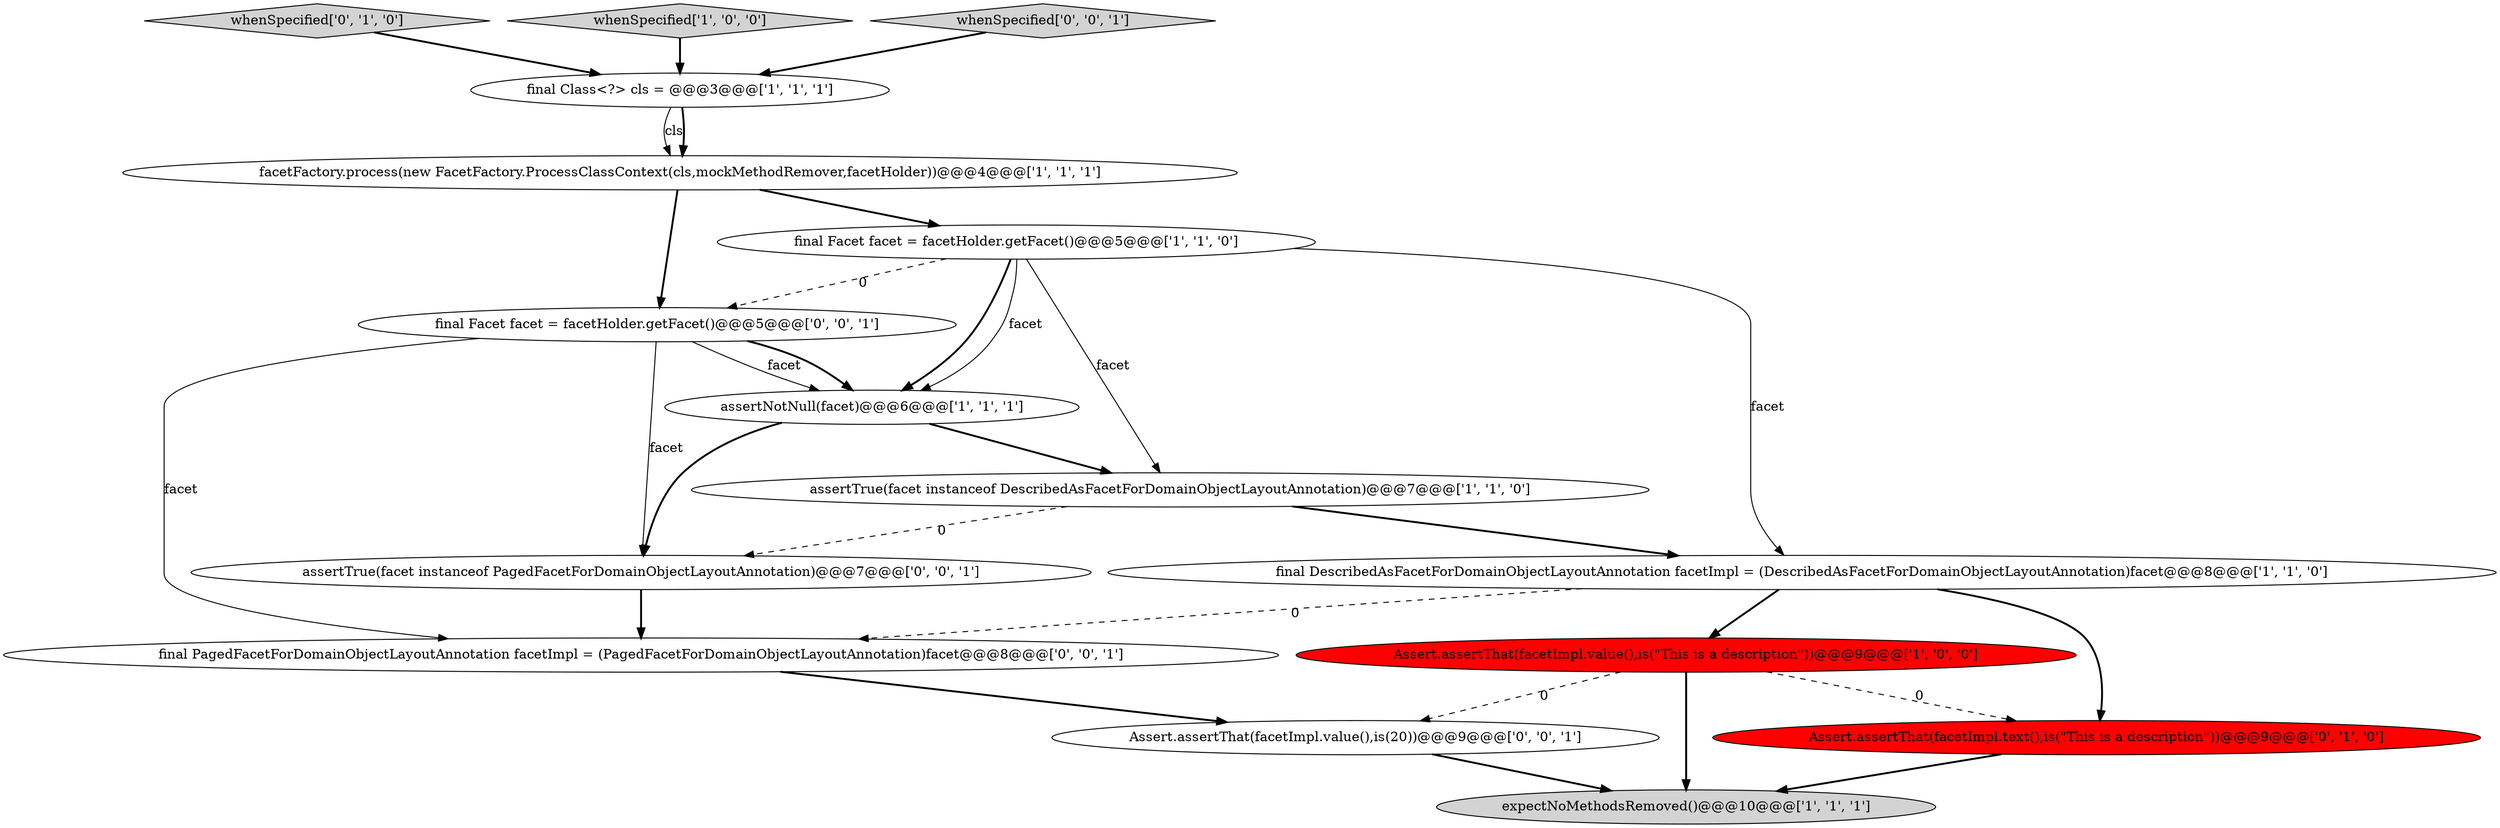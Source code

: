 digraph {
9 [style = filled, label = "whenSpecified['0', '1', '0']", fillcolor = lightgray, shape = diamond image = "AAA0AAABBB2BBB"];
10 [style = filled, label = "Assert.assertThat(facetImpl.text(),is(\"This is a description\"))@@@9@@@['0', '1', '0']", fillcolor = red, shape = ellipse image = "AAA1AAABBB2BBB"];
13 [style = filled, label = "final Facet facet = facetHolder.getFacet()@@@5@@@['0', '0', '1']", fillcolor = white, shape = ellipse image = "AAA0AAABBB3BBB"];
2 [style = filled, label = "assertNotNull(facet)@@@6@@@['1', '1', '1']", fillcolor = white, shape = ellipse image = "AAA0AAABBB1BBB"];
12 [style = filled, label = "final PagedFacetForDomainObjectLayoutAnnotation facetImpl = (PagedFacetForDomainObjectLayoutAnnotation)facet@@@8@@@['0', '0', '1']", fillcolor = white, shape = ellipse image = "AAA0AAABBB3BBB"];
15 [style = filled, label = "assertTrue(facet instanceof PagedFacetForDomainObjectLayoutAnnotation)@@@7@@@['0', '0', '1']", fillcolor = white, shape = ellipse image = "AAA0AAABBB3BBB"];
7 [style = filled, label = "whenSpecified['1', '0', '0']", fillcolor = lightgray, shape = diamond image = "AAA0AAABBB1BBB"];
14 [style = filled, label = "whenSpecified['0', '0', '1']", fillcolor = lightgray, shape = diamond image = "AAA0AAABBB3BBB"];
3 [style = filled, label = "final Class<?> cls = @@@3@@@['1', '1', '1']", fillcolor = white, shape = ellipse image = "AAA0AAABBB1BBB"];
0 [style = filled, label = "final Facet facet = facetHolder.getFacet()@@@5@@@['1', '1', '0']", fillcolor = white, shape = ellipse image = "AAA0AAABBB1BBB"];
8 [style = filled, label = "final DescribedAsFacetForDomainObjectLayoutAnnotation facetImpl = (DescribedAsFacetForDomainObjectLayoutAnnotation)facet@@@8@@@['1', '1', '0']", fillcolor = white, shape = ellipse image = "AAA0AAABBB1BBB"];
6 [style = filled, label = "expectNoMethodsRemoved()@@@10@@@['1', '1', '1']", fillcolor = lightgray, shape = ellipse image = "AAA0AAABBB1BBB"];
4 [style = filled, label = "facetFactory.process(new FacetFactory.ProcessClassContext(cls,mockMethodRemover,facetHolder))@@@4@@@['1', '1', '1']", fillcolor = white, shape = ellipse image = "AAA0AAABBB1BBB"];
11 [style = filled, label = "Assert.assertThat(facetImpl.value(),is(20))@@@9@@@['0', '0', '1']", fillcolor = white, shape = ellipse image = "AAA0AAABBB3BBB"];
5 [style = filled, label = "assertTrue(facet instanceof DescribedAsFacetForDomainObjectLayoutAnnotation)@@@7@@@['1', '1', '0']", fillcolor = white, shape = ellipse image = "AAA0AAABBB1BBB"];
1 [style = filled, label = "Assert.assertThat(facetImpl.value(),is(\"This is a description\"))@@@9@@@['1', '0', '0']", fillcolor = red, shape = ellipse image = "AAA1AAABBB1BBB"];
3->4 [style = solid, label="cls"];
14->3 [style = bold, label=""];
5->8 [style = bold, label=""];
8->10 [style = bold, label=""];
0->8 [style = solid, label="facet"];
11->6 [style = bold, label=""];
4->13 [style = bold, label=""];
0->2 [style = bold, label=""];
12->11 [style = bold, label=""];
8->12 [style = dashed, label="0"];
1->10 [style = dashed, label="0"];
3->4 [style = bold, label=""];
10->6 [style = bold, label=""];
7->3 [style = bold, label=""];
4->0 [style = bold, label=""];
8->1 [style = bold, label=""];
13->2 [style = solid, label="facet"];
13->12 [style = solid, label="facet"];
1->6 [style = bold, label=""];
1->11 [style = dashed, label="0"];
0->13 [style = dashed, label="0"];
2->15 [style = bold, label=""];
0->5 [style = solid, label="facet"];
9->3 [style = bold, label=""];
15->12 [style = bold, label=""];
5->15 [style = dashed, label="0"];
0->2 [style = solid, label="facet"];
13->15 [style = solid, label="facet"];
2->5 [style = bold, label=""];
13->2 [style = bold, label=""];
}
